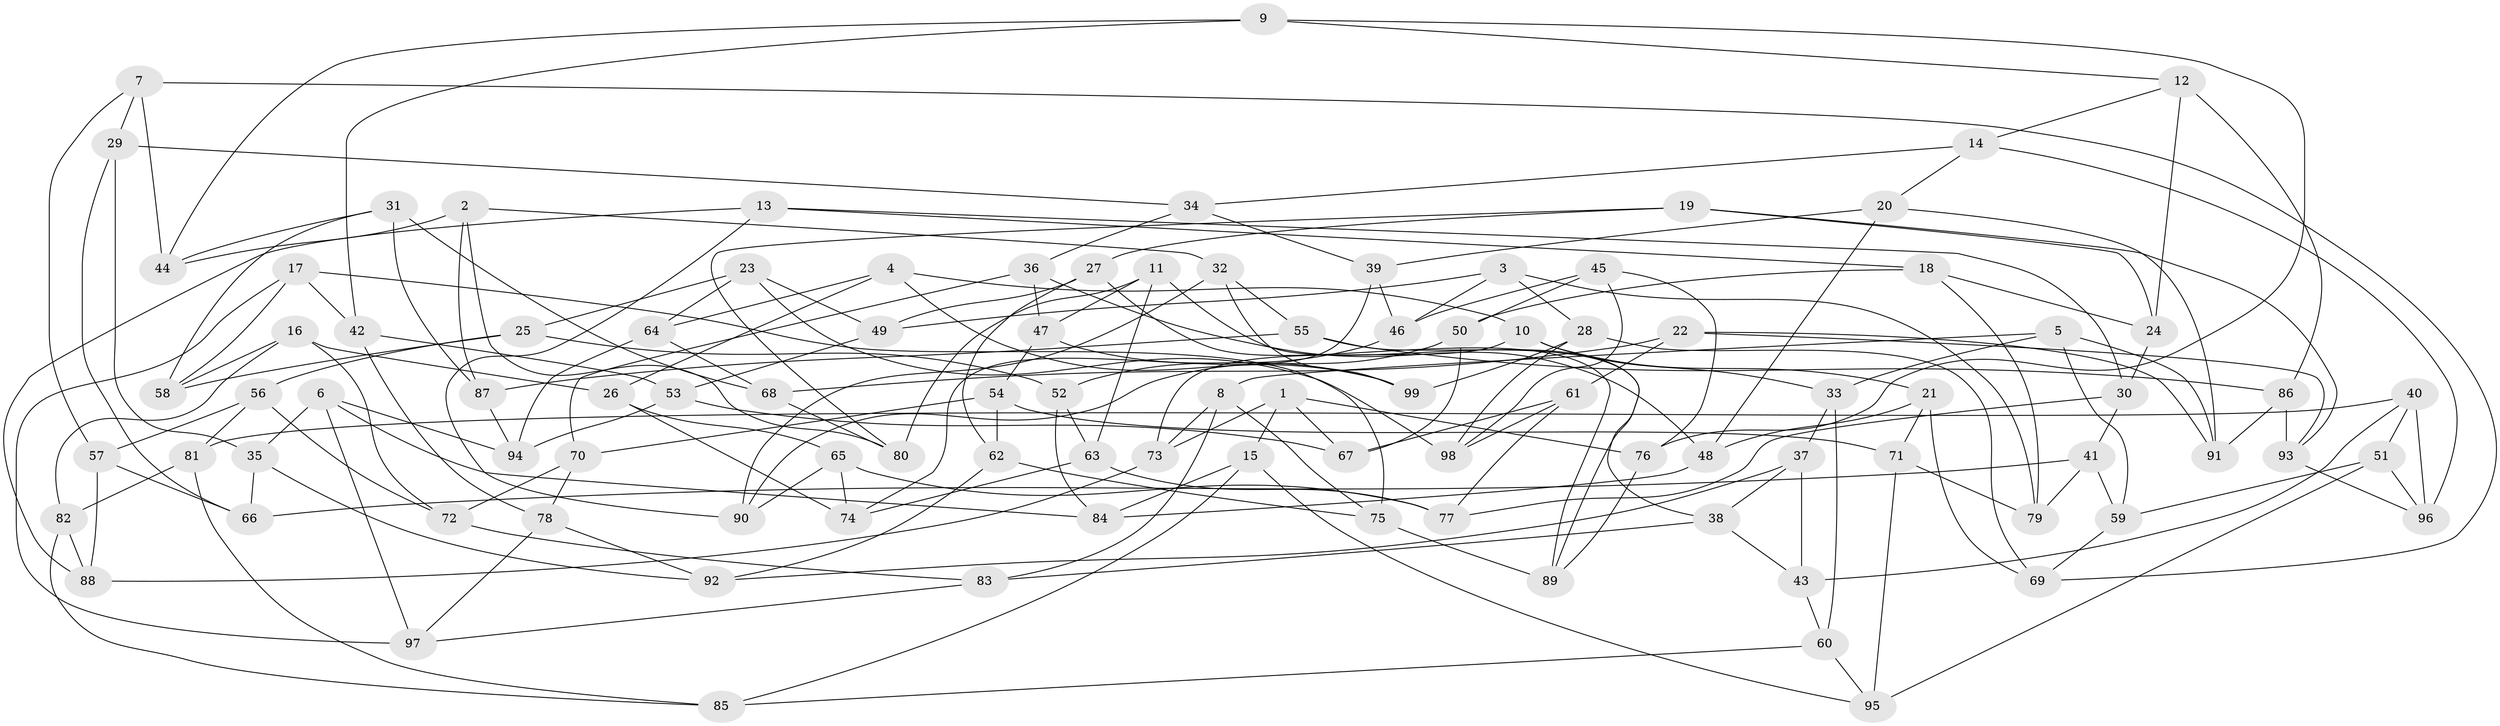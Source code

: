// Generated by graph-tools (version 1.1) at 2025/02/03/09/25 03:02:56]
// undirected, 99 vertices, 198 edges
graph export_dot {
graph [start="1"]
  node [color=gray90,style=filled];
  1;
  2;
  3;
  4;
  5;
  6;
  7;
  8;
  9;
  10;
  11;
  12;
  13;
  14;
  15;
  16;
  17;
  18;
  19;
  20;
  21;
  22;
  23;
  24;
  25;
  26;
  27;
  28;
  29;
  30;
  31;
  32;
  33;
  34;
  35;
  36;
  37;
  38;
  39;
  40;
  41;
  42;
  43;
  44;
  45;
  46;
  47;
  48;
  49;
  50;
  51;
  52;
  53;
  54;
  55;
  56;
  57;
  58;
  59;
  60;
  61;
  62;
  63;
  64;
  65;
  66;
  67;
  68;
  69;
  70;
  71;
  72;
  73;
  74;
  75;
  76;
  77;
  78;
  79;
  80;
  81;
  82;
  83;
  84;
  85;
  86;
  87;
  88;
  89;
  90;
  91;
  92;
  93;
  94;
  95;
  96;
  97;
  98;
  99;
  1 -- 76;
  1 -- 67;
  1 -- 73;
  1 -- 15;
  2 -- 87;
  2 -- 32;
  2 -- 44;
  2 -- 80;
  3 -- 46;
  3 -- 28;
  3 -- 49;
  3 -- 79;
  4 -- 26;
  4 -- 99;
  4 -- 64;
  4 -- 10;
  5 -- 59;
  5 -- 33;
  5 -- 8;
  5 -- 91;
  6 -- 97;
  6 -- 94;
  6 -- 35;
  6 -- 84;
  7 -- 44;
  7 -- 57;
  7 -- 29;
  7 -- 69;
  8 -- 75;
  8 -- 83;
  8 -- 73;
  9 -- 12;
  9 -- 44;
  9 -- 76;
  9 -- 42;
  10 -- 21;
  10 -- 73;
  10 -- 33;
  11 -- 38;
  11 -- 80;
  11 -- 47;
  11 -- 63;
  12 -- 86;
  12 -- 24;
  12 -- 14;
  13 -- 30;
  13 -- 18;
  13 -- 90;
  13 -- 88;
  14 -- 20;
  14 -- 96;
  14 -- 34;
  15 -- 84;
  15 -- 85;
  15 -- 95;
  16 -- 58;
  16 -- 26;
  16 -- 72;
  16 -- 82;
  17 -- 58;
  17 -- 75;
  17 -- 97;
  17 -- 42;
  18 -- 50;
  18 -- 24;
  18 -- 79;
  19 -- 93;
  19 -- 24;
  19 -- 27;
  19 -- 80;
  20 -- 48;
  20 -- 91;
  20 -- 39;
  21 -- 48;
  21 -- 69;
  21 -- 71;
  22 -- 61;
  22 -- 93;
  22 -- 91;
  22 -- 68;
  23 -- 49;
  23 -- 98;
  23 -- 64;
  23 -- 25;
  24 -- 30;
  25 -- 56;
  25 -- 52;
  25 -- 58;
  26 -- 65;
  26 -- 74;
  27 -- 89;
  27 -- 49;
  27 -- 62;
  28 -- 98;
  28 -- 69;
  28 -- 99;
  29 -- 35;
  29 -- 34;
  29 -- 66;
  30 -- 77;
  30 -- 41;
  31 -- 44;
  31 -- 87;
  31 -- 68;
  31 -- 58;
  32 -- 90;
  32 -- 55;
  32 -- 99;
  33 -- 37;
  33 -- 60;
  34 -- 36;
  34 -- 39;
  35 -- 66;
  35 -- 92;
  36 -- 48;
  36 -- 70;
  36 -- 47;
  37 -- 43;
  37 -- 38;
  37 -- 92;
  38 -- 43;
  38 -- 83;
  39 -- 46;
  39 -- 74;
  40 -- 43;
  40 -- 96;
  40 -- 51;
  40 -- 81;
  41 -- 66;
  41 -- 79;
  41 -- 59;
  42 -- 78;
  42 -- 53;
  43 -- 60;
  45 -- 46;
  45 -- 50;
  45 -- 98;
  45 -- 76;
  46 -- 52;
  47 -- 99;
  47 -- 54;
  48 -- 84;
  49 -- 53;
  50 -- 90;
  50 -- 67;
  51 -- 59;
  51 -- 96;
  51 -- 95;
  52 -- 84;
  52 -- 63;
  53 -- 94;
  53 -- 67;
  54 -- 70;
  54 -- 71;
  54 -- 62;
  55 -- 89;
  55 -- 87;
  55 -- 86;
  56 -- 72;
  56 -- 57;
  56 -- 81;
  57 -- 88;
  57 -- 66;
  59 -- 69;
  60 -- 85;
  60 -- 95;
  61 -- 98;
  61 -- 67;
  61 -- 77;
  62 -- 92;
  62 -- 75;
  63 -- 74;
  63 -- 77;
  64 -- 94;
  64 -- 68;
  65 -- 90;
  65 -- 77;
  65 -- 74;
  68 -- 80;
  70 -- 72;
  70 -- 78;
  71 -- 95;
  71 -- 79;
  72 -- 83;
  73 -- 88;
  75 -- 89;
  76 -- 89;
  78 -- 92;
  78 -- 97;
  81 -- 82;
  81 -- 85;
  82 -- 85;
  82 -- 88;
  83 -- 97;
  86 -- 91;
  86 -- 93;
  87 -- 94;
  93 -- 96;
}
